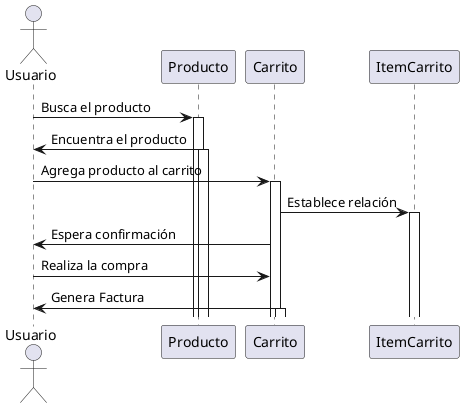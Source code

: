 @startuml tienda-web

actor Usuario

participant Producto
participant Carrito
participant ItemCarrito

Usuario -> Producto: Busca el producto
activate Producto

Producto -> Usuario : Encuentra el producto
activate Producto

Usuario -> Carrito: Agrega producto al carrito
activate Carrito

Carrito -> ItemCarrito: Establece relación
activate ItemCarrito

Carrito -> Usuario : Espera confirmación

Usuario -> Carrito: Realiza la compra

Carrito -> Usuario : Genera Factura
activate Carrito

@enduml